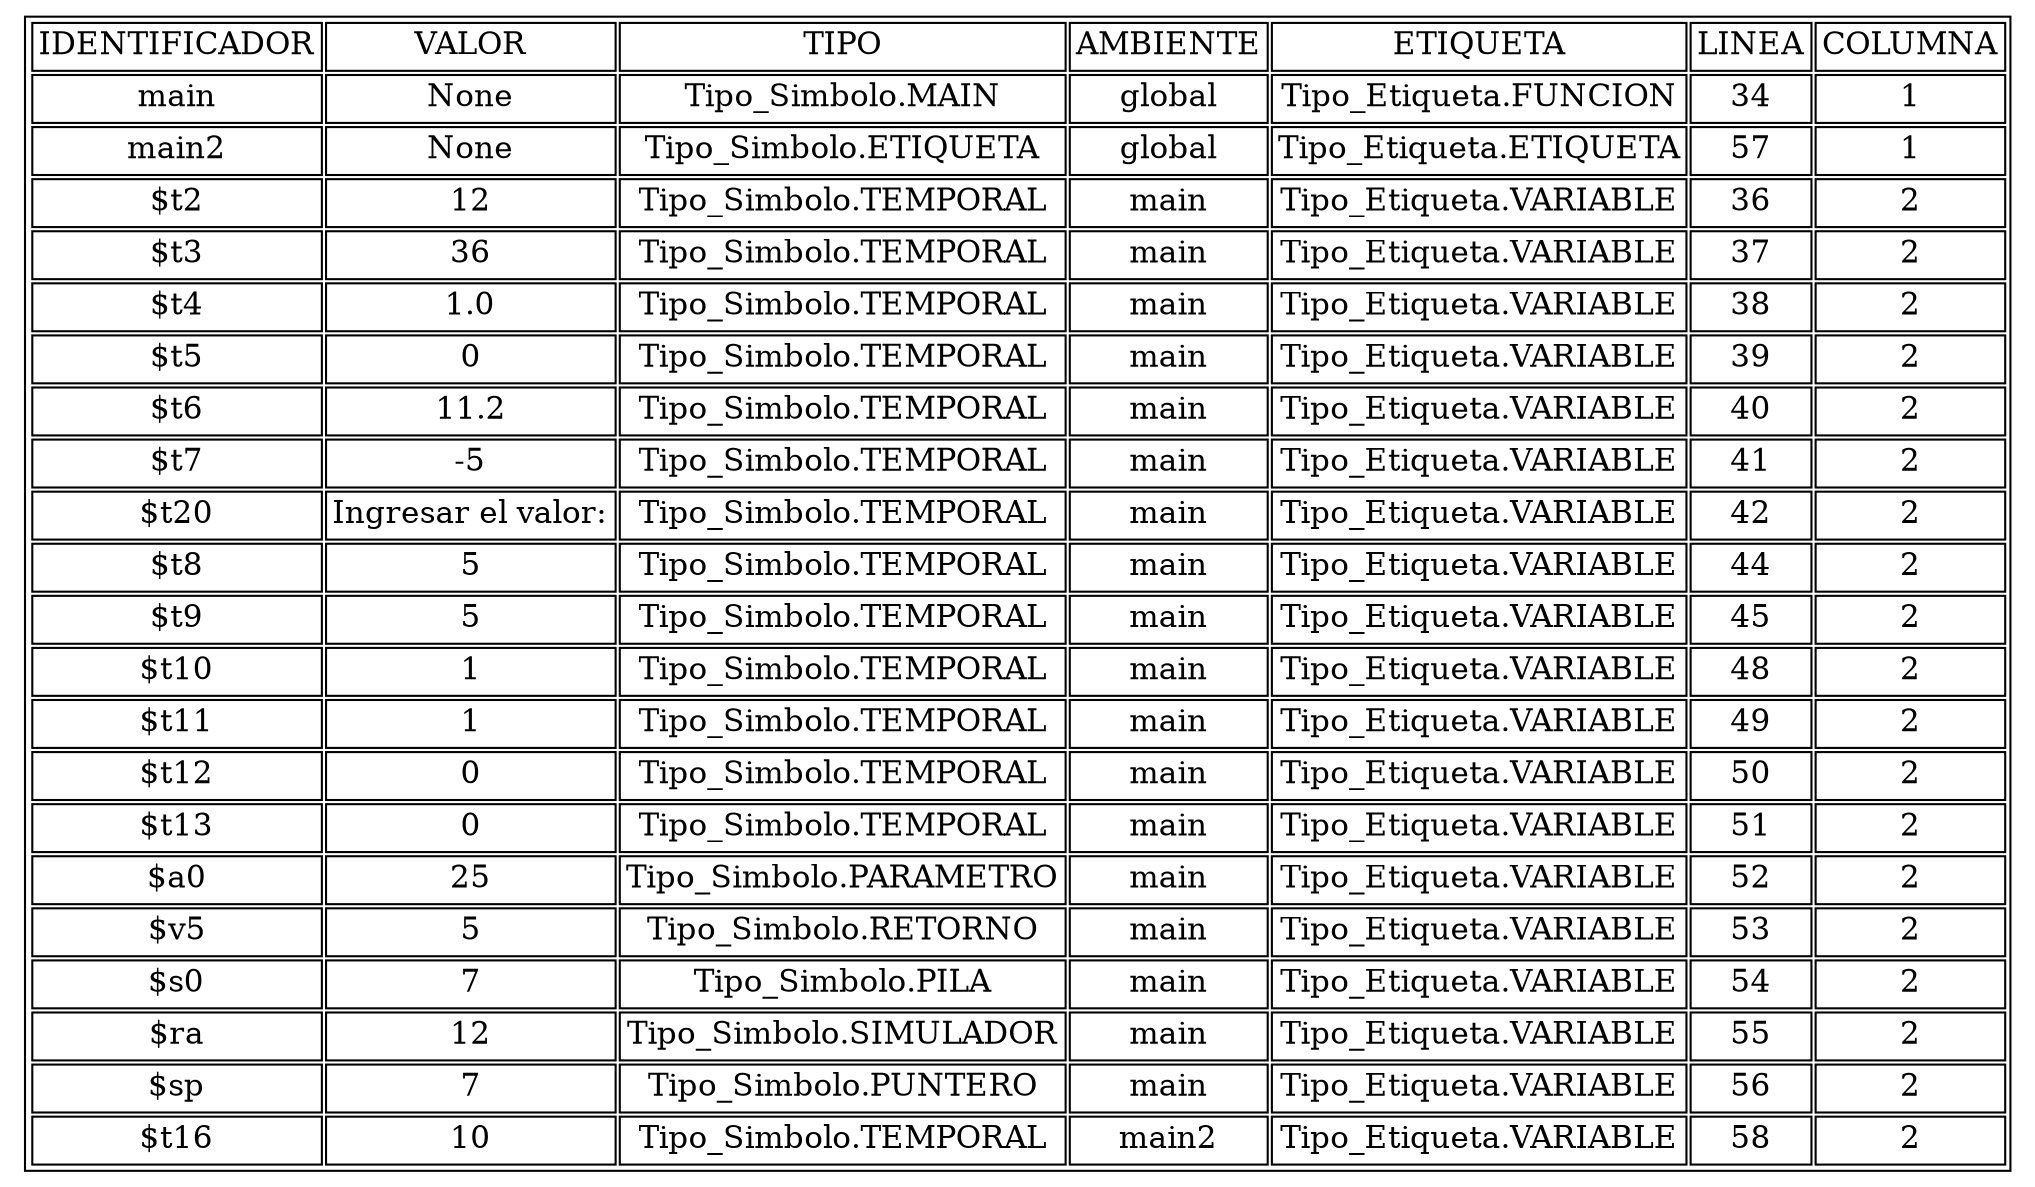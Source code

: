 digraph tabla{
graph [ratio=fill];node [label="\N", fontsize=15, shape=plaintext];
graph [bb="0,0,352,154"];
arset [label=<<TABLE ALIGN="LEFT">
<TR><TD>IDENTIFICADOR</TD><TD>VALOR</TD><TD>TIPO</TD><TD>AMBIENTE</TD><TD>ETIQUETA</TD><TD>LINEA</TD><TD>COLUMNA</TD></TR>
<TR><TD>main</TD><TD>None</TD><TD>Tipo_Simbolo.MAIN</TD><TD>global</TD><TD>Tipo_Etiqueta.FUNCION</TD><TD>34</TD><TD>1</TD></TR>
<TR><TD>main2</TD><TD>None</TD><TD>Tipo_Simbolo.ETIQUETA</TD><TD>global</TD><TD>Tipo_Etiqueta.ETIQUETA</TD><TD>57</TD><TD>1</TD></TR>
<TR><TD>$t2</TD><TD>12</TD><TD>Tipo_Simbolo.TEMPORAL</TD><TD>main</TD><TD>Tipo_Etiqueta.VARIABLE</TD><TD>36</TD><TD>2</TD></TR>
<TR><TD>$t3</TD><TD>36</TD><TD>Tipo_Simbolo.TEMPORAL</TD><TD>main</TD><TD>Tipo_Etiqueta.VARIABLE</TD><TD>37</TD><TD>2</TD></TR>
<TR><TD>$t4</TD><TD>1.0</TD><TD>Tipo_Simbolo.TEMPORAL</TD><TD>main</TD><TD>Tipo_Etiqueta.VARIABLE</TD><TD>38</TD><TD>2</TD></TR>
<TR><TD>$t5</TD><TD>0</TD><TD>Tipo_Simbolo.TEMPORAL</TD><TD>main</TD><TD>Tipo_Etiqueta.VARIABLE</TD><TD>39</TD><TD>2</TD></TR>
<TR><TD>$t6</TD><TD>11.2</TD><TD>Tipo_Simbolo.TEMPORAL</TD><TD>main</TD><TD>Tipo_Etiqueta.VARIABLE</TD><TD>40</TD><TD>2</TD></TR>
<TR><TD>$t7</TD><TD>-5</TD><TD>Tipo_Simbolo.TEMPORAL</TD><TD>main</TD><TD>Tipo_Etiqueta.VARIABLE</TD><TD>41</TD><TD>2</TD></TR>
<TR><TD>$t20</TD><TD>Ingresar el valor:</TD><TD>Tipo_Simbolo.TEMPORAL</TD><TD>main</TD><TD>Tipo_Etiqueta.VARIABLE</TD><TD>42</TD><TD>2</TD></TR>
<TR><TD>$t8</TD><TD>5</TD><TD>Tipo_Simbolo.TEMPORAL</TD><TD>main</TD><TD>Tipo_Etiqueta.VARIABLE</TD><TD>44</TD><TD>2</TD></TR>
<TR><TD>$t9</TD><TD>5</TD><TD>Tipo_Simbolo.TEMPORAL</TD><TD>main</TD><TD>Tipo_Etiqueta.VARIABLE</TD><TD>45</TD><TD>2</TD></TR>
<TR><TD>$t10</TD><TD>1</TD><TD>Tipo_Simbolo.TEMPORAL</TD><TD>main</TD><TD>Tipo_Etiqueta.VARIABLE</TD><TD>48</TD><TD>2</TD></TR>
<TR><TD>$t11</TD><TD>1</TD><TD>Tipo_Simbolo.TEMPORAL</TD><TD>main</TD><TD>Tipo_Etiqueta.VARIABLE</TD><TD>49</TD><TD>2</TD></TR>
<TR><TD>$t12</TD><TD>0</TD><TD>Tipo_Simbolo.TEMPORAL</TD><TD>main</TD><TD>Tipo_Etiqueta.VARIABLE</TD><TD>50</TD><TD>2</TD></TR>
<TR><TD>$t13</TD><TD>0</TD><TD>Tipo_Simbolo.TEMPORAL</TD><TD>main</TD><TD>Tipo_Etiqueta.VARIABLE</TD><TD>51</TD><TD>2</TD></TR>
<TR><TD>$a0</TD><TD>25</TD><TD>Tipo_Simbolo.PARAMETRO</TD><TD>main</TD><TD>Tipo_Etiqueta.VARIABLE</TD><TD>52</TD><TD>2</TD></TR>
<TR><TD>$v5</TD><TD>5</TD><TD>Tipo_Simbolo.RETORNO</TD><TD>main</TD><TD>Tipo_Etiqueta.VARIABLE</TD><TD>53</TD><TD>2</TD></TR>
<TR><TD>$s0</TD><TD>7</TD><TD>Tipo_Simbolo.PILA</TD><TD>main</TD><TD>Tipo_Etiqueta.VARIABLE</TD><TD>54</TD><TD>2</TD></TR>
<TR><TD>$ra</TD><TD>12</TD><TD>Tipo_Simbolo.SIMULADOR</TD><TD>main</TD><TD>Tipo_Etiqueta.VARIABLE</TD><TD>55</TD><TD>2</TD></TR>
<TR><TD>$sp</TD><TD>7</TD><TD>Tipo_Simbolo.PUNTERO</TD><TD>main</TD><TD>Tipo_Etiqueta.VARIABLE</TD><TD>56</TD><TD>2</TD></TR>
<TR><TD>$t16</TD><TD>10</TD><TD>Tipo_Simbolo.TEMPORAL</TD><TD>main2</TD><TD>Tipo_Etiqueta.VARIABLE</TD><TD>58</TD><TD>2</TD></TR>
</TABLE>
>, ];
}